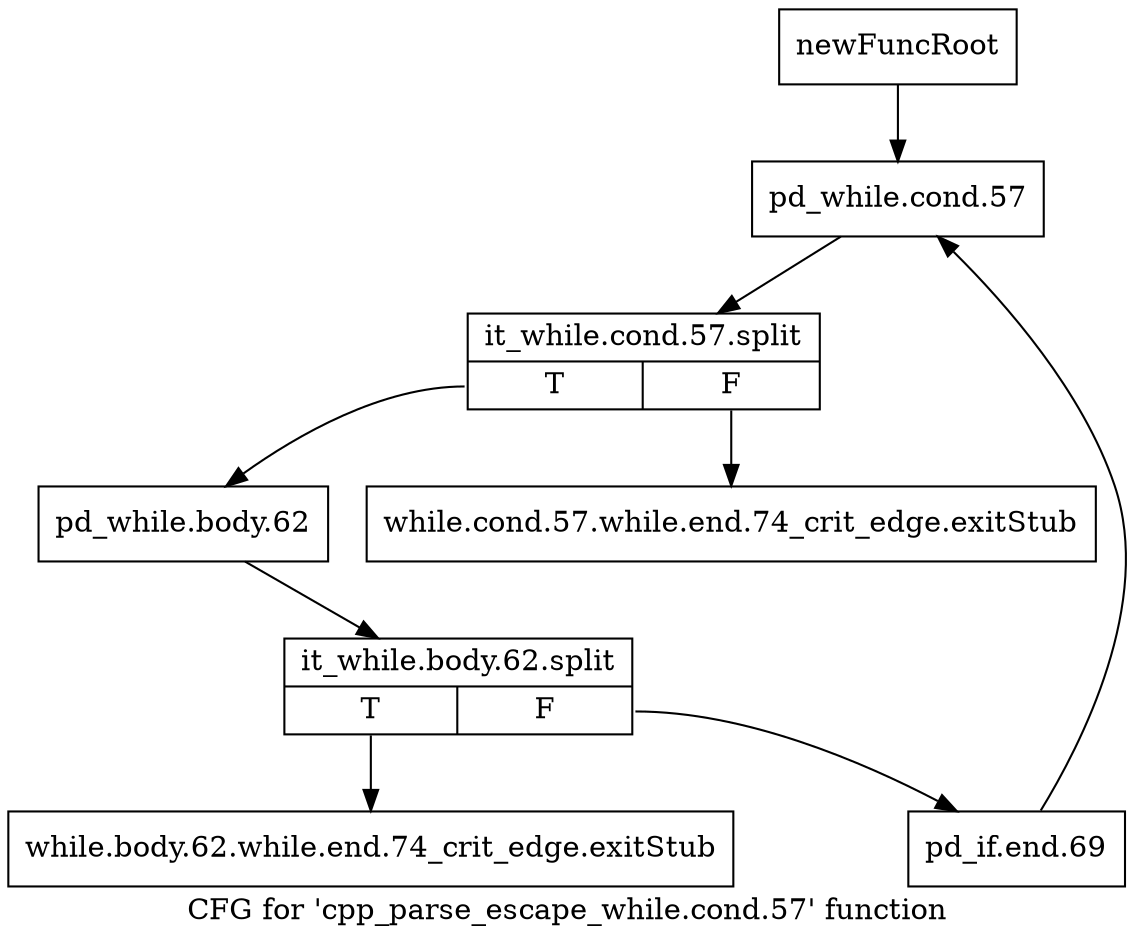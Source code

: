 digraph "CFG for 'cpp_parse_escape_while.cond.57' function" {
	label="CFG for 'cpp_parse_escape_while.cond.57' function";

	Node0xa219000 [shape=record,label="{newFuncRoot}"];
	Node0xa219000 -> Node0xa2190f0;
	Node0xa219050 [shape=record,label="{while.cond.57.while.end.74_crit_edge.exitStub}"];
	Node0xa2190a0 [shape=record,label="{while.body.62.while.end.74_crit_edge.exitStub}"];
	Node0xa2190f0 [shape=record,label="{pd_while.cond.57}"];
	Node0xa2190f0 -> Node0xf1844d0;
	Node0xf1844d0 [shape=record,label="{it_while.cond.57.split|{<s0>T|<s1>F}}"];
	Node0xf1844d0:s0 -> Node0xa219140;
	Node0xf1844d0:s1 -> Node0xa219050;
	Node0xa219140 [shape=record,label="{pd_while.body.62}"];
	Node0xa219140 -> Node0xf184430;
	Node0xf184430 [shape=record,label="{it_while.body.62.split|{<s0>T|<s1>F}}"];
	Node0xf184430:s0 -> Node0xa2190a0;
	Node0xf184430:s1 -> Node0xa219190;
	Node0xa219190 [shape=record,label="{pd_if.end.69}"];
	Node0xa219190 -> Node0xa2190f0;
}
